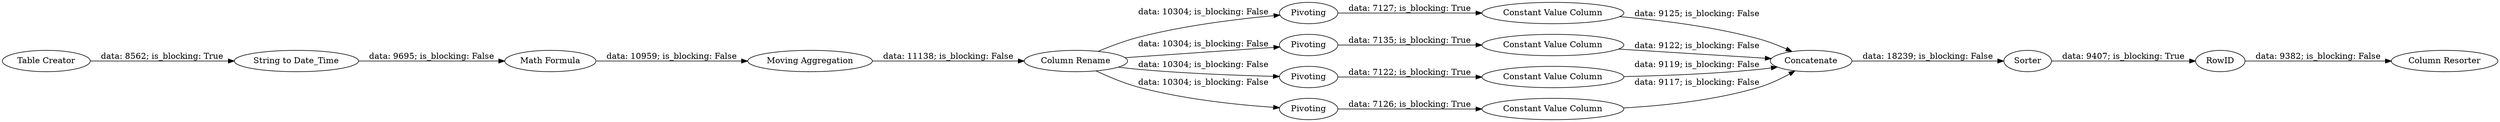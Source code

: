 digraph {
	"913082831467671066_9" [label=Pivoting]
	"913082831467671066_11" [label=RowID]
	"913082831467671066_3" [label="Math Formula"]
	"913082831467671066_15" [label="Constant Value Column"]
	"913082831467671066_16" [label="Constant Value Column"]
	"913082831467671066_10" [label=Concatenate]
	"913082831467671066_13" [label="Constant Value Column"]
	"913082831467671066_8" [label=Pivoting]
	"913082831467671066_12" [label=Sorter]
	"913082831467671066_7" [label=Pivoting]
	"913082831467671066_6" [label=Pivoting]
	"913082831467671066_4" [label="Moving Aggregation"]
	"913082831467671066_1" [label="Table Creator"]
	"913082831467671066_14" [label="Constant Value Column"]
	"913082831467671066_5" [label="Column Rename"]
	"913082831467671066_2" [label="String to Date_Time"]
	"913082831467671066_17" [label="Column Resorter"]
	"913082831467671066_1" -> "913082831467671066_2" [label="data: 8562; is_blocking: True"]
	"913082831467671066_4" -> "913082831467671066_5" [label="data: 11138; is_blocking: False"]
	"913082831467671066_10" -> "913082831467671066_12" [label="data: 18239; is_blocking: False"]
	"913082831467671066_5" -> "913082831467671066_6" [label="data: 10304; is_blocking: False"]
	"913082831467671066_5" -> "913082831467671066_9" [label="data: 10304; is_blocking: False"]
	"913082831467671066_8" -> "913082831467671066_15" [label="data: 7135; is_blocking: True"]
	"913082831467671066_7" -> "913082831467671066_14" [label="data: 7122; is_blocking: True"]
	"913082831467671066_15" -> "913082831467671066_10" [label="data: 9122; is_blocking: False"]
	"913082831467671066_11" -> "913082831467671066_17" [label="data: 9382; is_blocking: False"]
	"913082831467671066_2" -> "913082831467671066_3" [label="data: 9695; is_blocking: False"]
	"913082831467671066_12" -> "913082831467671066_11" [label="data: 9407; is_blocking: True"]
	"913082831467671066_5" -> "913082831467671066_7" [label="data: 10304; is_blocking: False"]
	"913082831467671066_3" -> "913082831467671066_4" [label="data: 10959; is_blocking: False"]
	"913082831467671066_13" -> "913082831467671066_10" [label="data: 9117; is_blocking: False"]
	"913082831467671066_16" -> "913082831467671066_10" [label="data: 9125; is_blocking: False"]
	"913082831467671066_6" -> "913082831467671066_13" [label="data: 7126; is_blocking: True"]
	"913082831467671066_14" -> "913082831467671066_10" [label="data: 9119; is_blocking: False"]
	"913082831467671066_9" -> "913082831467671066_16" [label="data: 7127; is_blocking: True"]
	"913082831467671066_5" -> "913082831467671066_8" [label="data: 10304; is_blocking: False"]
	rankdir=LR
}

